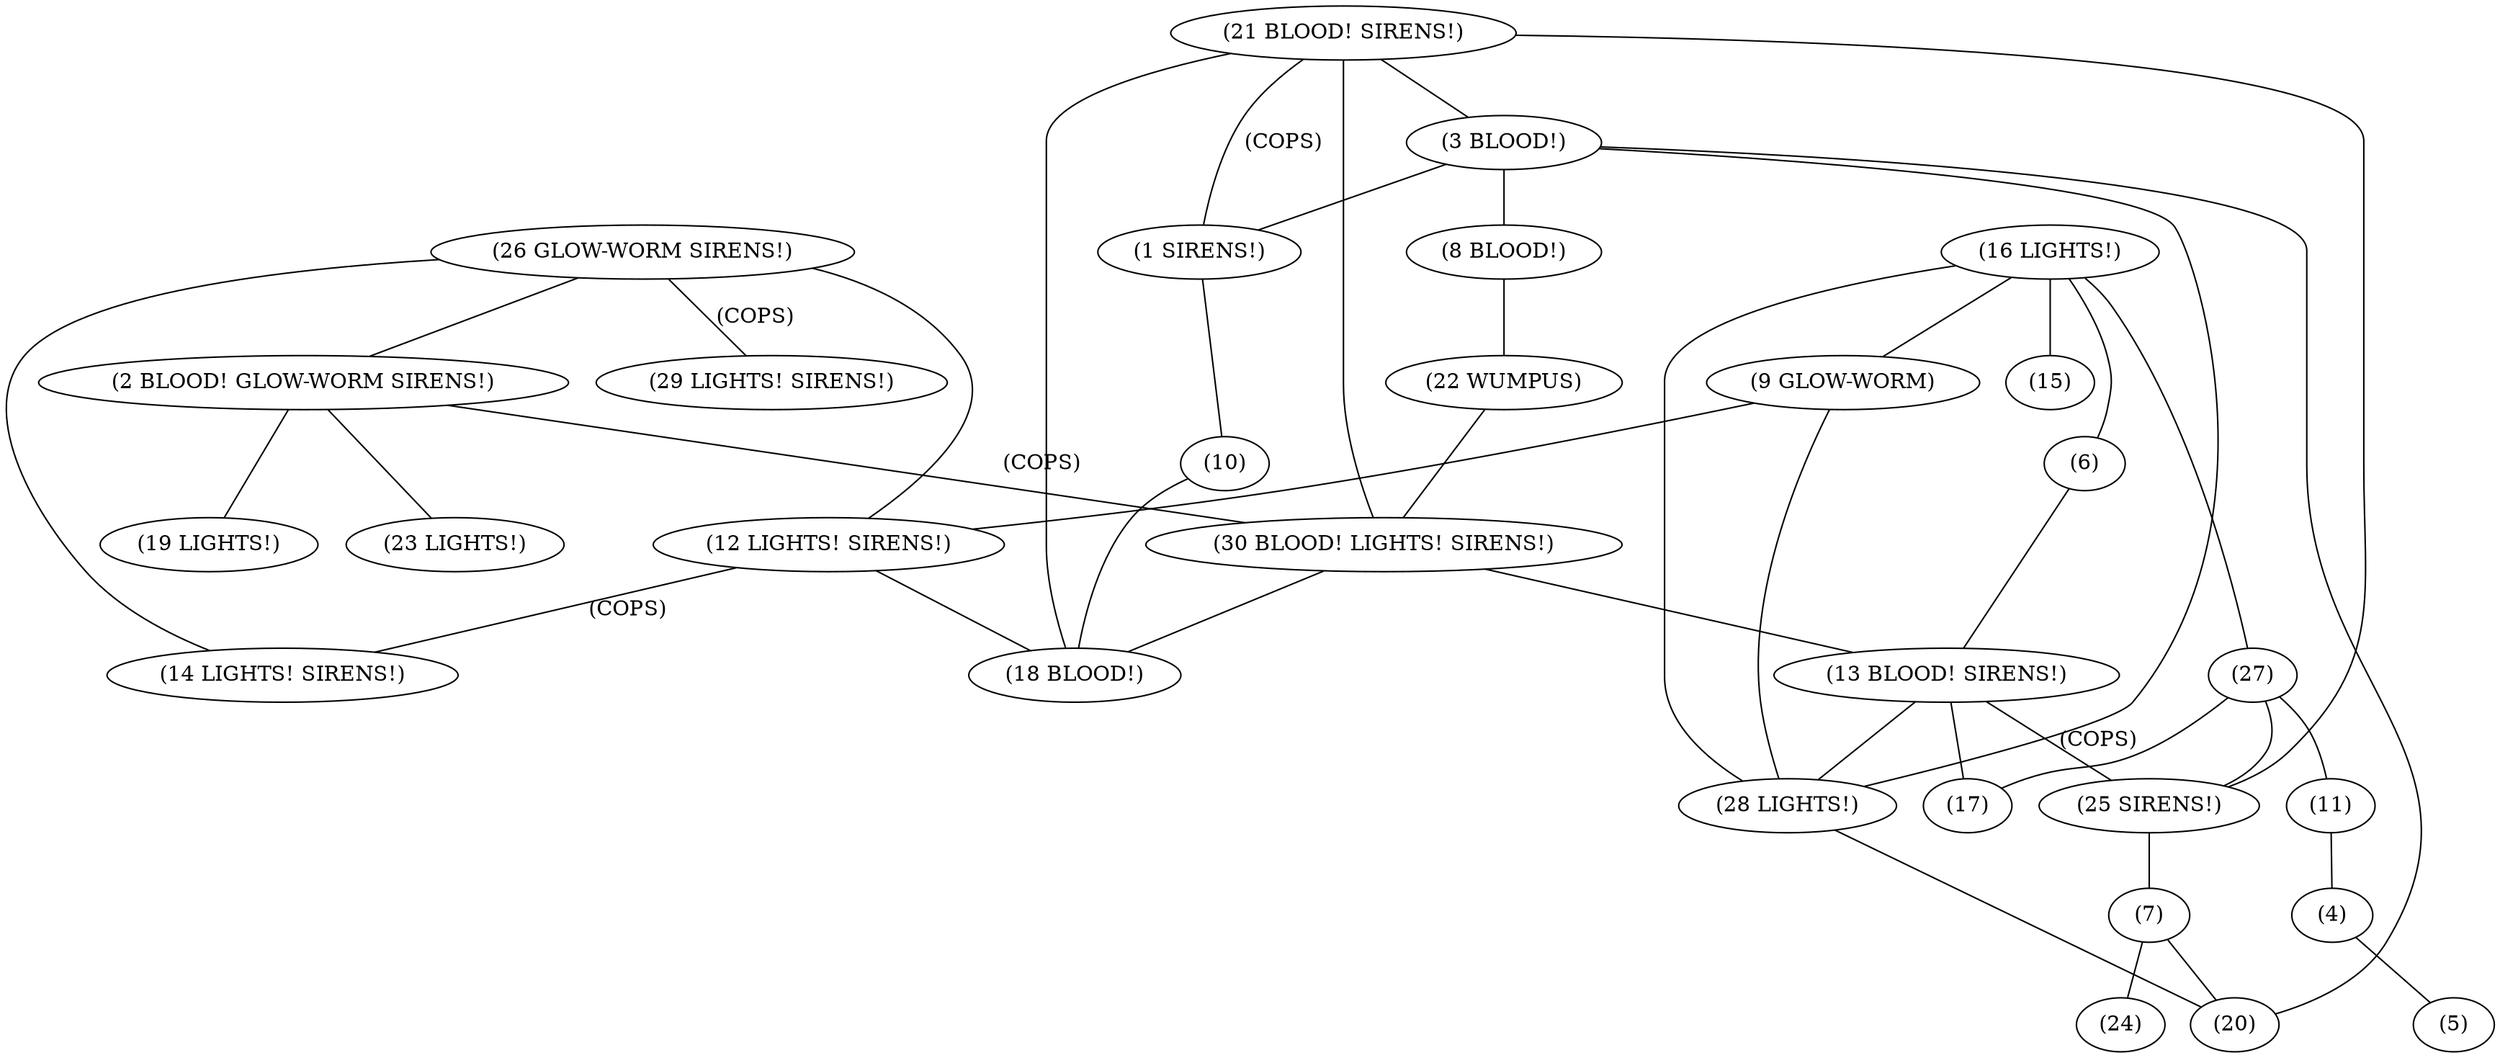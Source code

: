 graph{
1[label="(1 SIRENS!)"];
2[label="(2 BLOOD! GLOW-WORM SIRENS!)"];
3[label="(3 BLOOD!)"];
4[label="(4)"];
5[label="(5)"];
6[label="(6)"];
7[label="(7)"];
8[label="(8 BLOOD!)"];
9[label="(9 GLOW-WORM)"];
10[label="(10)"];
11[label="(11)"];
12[label="(12 LIGHTS! SIRENS!)"];
13[label="(13 BLOOD! SIRENS!)"];
14[label="(14 LIGHTS! SIRENS!)"];
15[label="(15)"];
16[label="(16 LIGHTS!)"];
17[label="(17)"];
18[label="(18 BLOOD!)"];
19[label="(19 LIGHTS!)"];
20[label="(20)"];
21[label="(21 BLOOD! SIRENS!)"];
22[label="(22 WUMPUS)"];
23[label="(23 LIGHTS!)"];
24[label="(24)"];
25[label="(25 SIRENS!)"];
26[label="(26 GLOW-WORM SIRENS!)"];
27[label="(27)"];
28[label="(28 LIGHTS!)"];
29[label="(29 LIGHTS! SIRENS!)"];
30[label="(30 BLOOD! LIGHTS! SIRENS!)"];
4--5[label=""];
11--4[label=""];
7--20[label=""];
7--24[label=""];
25--7[label=""];
27--17[label=""];
27--25[label=""];
27--11[label=""];
28--20[label=""];
13--17[label=""];
13--25[label="(COPS)"];
13--28[label=""];
30--18[label=""];
30--13[label=""];
22--30[label=""];
10--18[label=""];
1--10[label=""];
8--22[label=""];
12--18[label=""];
12--14[label="(COPS)"];
9--28[label=""];
9--12[label=""];
2--19[label=""];
2--30[label="(COPS)"];
2--23[label=""];
26--12[label=""];
26--14[label=""];
26--29[label="(COPS)"];
26--2[label=""];
3--28[label=""];
3--20[label=""];
3--1[label=""];
3--8[label=""];
21--1[label="(COPS)"];
21--25[label=""];
21--30[label=""];
21--18[label=""];
21--3[label=""];
6--13[label=""];
16--9[label=""];
16--28[label=""];
16--27[label=""];
16--15[label=""];
16--6[label=""];}